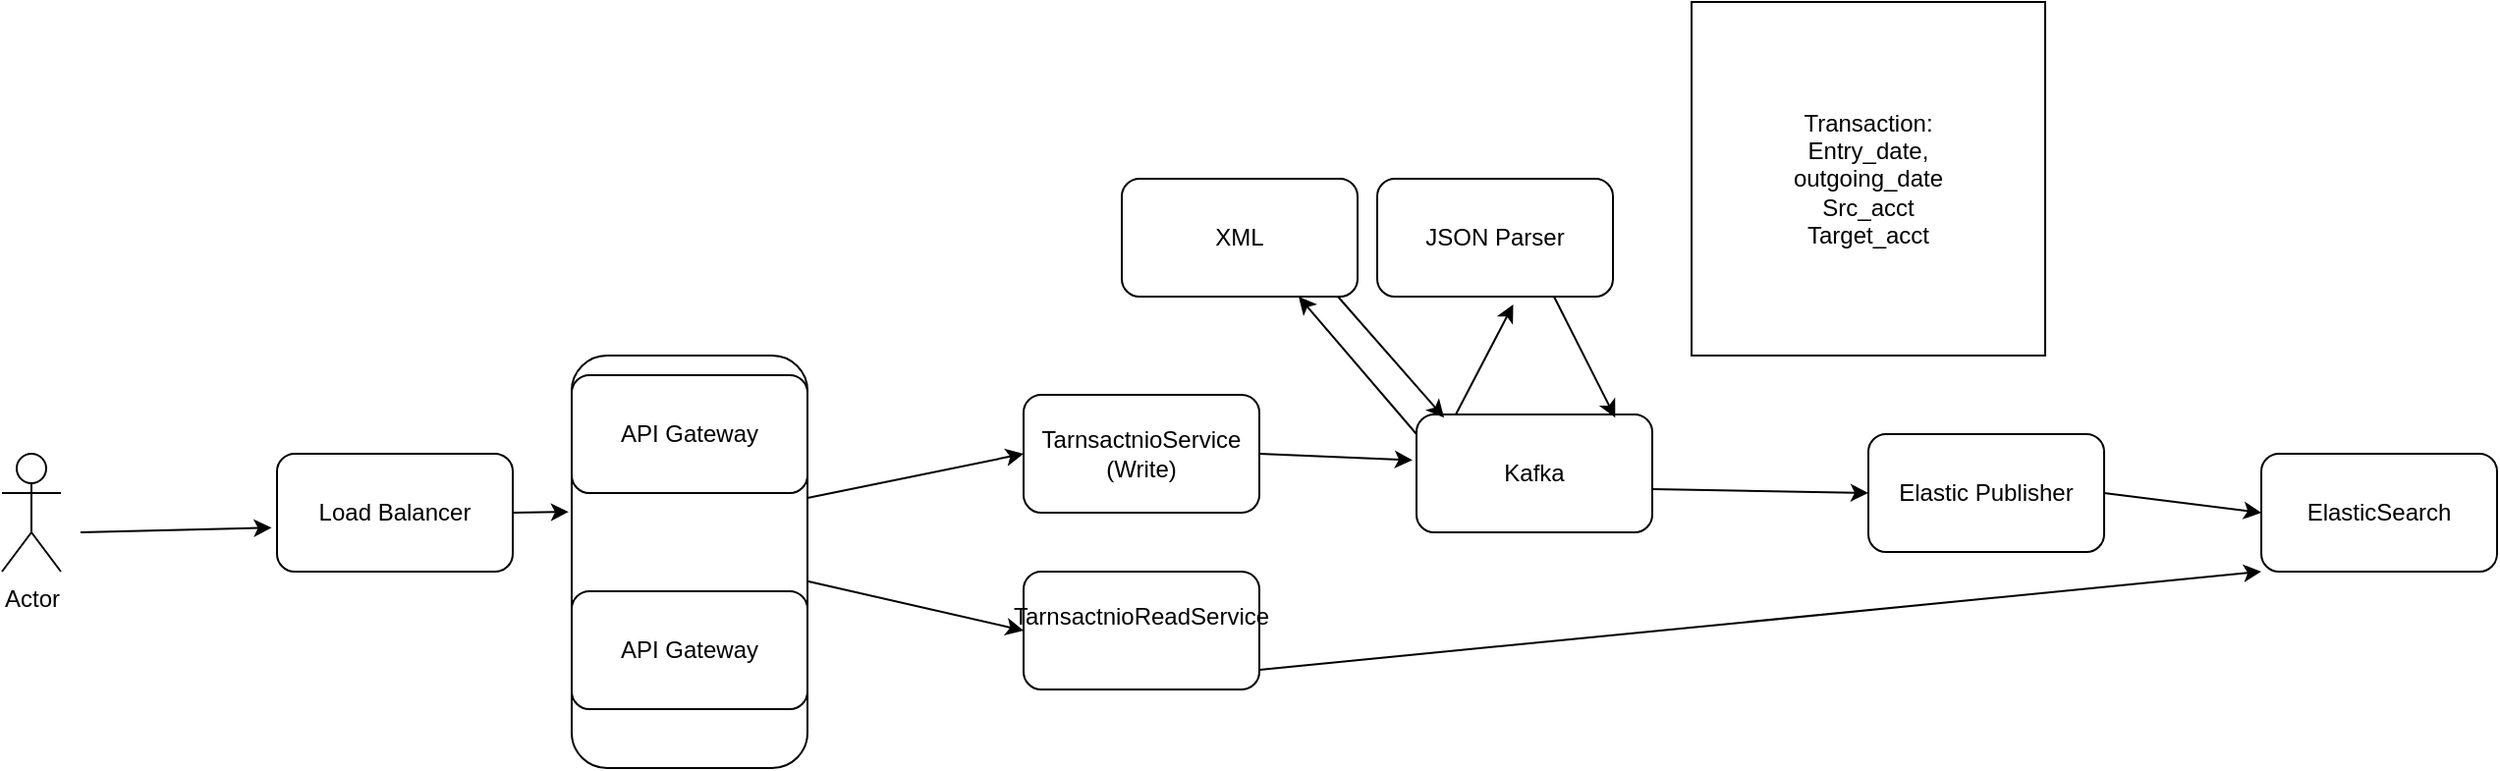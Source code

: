 <mxfile version="24.5.2" type="github">
  <diagram name="Page-1" id="C6PfTZYQSkMuTwpZSSdW">
    <mxGraphModel dx="1900" dy="522" grid="1" gridSize="10" guides="1" tooltips="1" connect="1" arrows="1" fold="1" page="1" pageScale="1" pageWidth="850" pageHeight="1100" math="0" shadow="0">
      <root>
        <mxCell id="0" />
        <mxCell id="1" parent="0" />
        <mxCell id="VFAvfn8NLfx5fy9ZW7HV-1" value="Transaction: &lt;br&gt;Entry_date, &lt;br&gt;outgoing_date&lt;br&gt;Src_acct&lt;br&gt;Target_acct" style="rounded=0;whiteSpace=wrap;html=1;" vertex="1" parent="1">
          <mxGeometry x="630" width="180" height="180" as="geometry" />
        </mxCell>
        <mxCell id="VFAvfn8NLfx5fy9ZW7HV-2" value="Kafka" style="rounded=1;whiteSpace=wrap;html=1;" vertex="1" parent="1">
          <mxGeometry x="490" y="210" width="120" height="60" as="geometry" />
        </mxCell>
        <mxCell id="VFAvfn8NLfx5fy9ZW7HV-4" value="" style="endArrow=classic;html=1;rounded=0;exitX=1;exitY=0.345;exitDx=0;exitDy=0;exitPerimeter=0;" edge="1" parent="1" source="VFAvfn8NLfx5fy9ZW7HV-18">
          <mxGeometry width="50" height="50" relative="1" as="geometry">
            <mxPoint x="190" y="260" as="sourcePoint" />
            <mxPoint x="290" y="230" as="targetPoint" />
          </mxGeometry>
        </mxCell>
        <mxCell id="VFAvfn8NLfx5fy9ZW7HV-5" value="ElasticSearch" style="rounded=1;whiteSpace=wrap;html=1;" vertex="1" parent="1">
          <mxGeometry x="920" y="230" width="120" height="60" as="geometry" />
        </mxCell>
        <mxCell id="VFAvfn8NLfx5fy9ZW7HV-6" value="" style="endArrow=classic;html=1;rounded=0;" edge="1" parent="1">
          <mxGeometry width="50" height="50" relative="1" as="geometry">
            <mxPoint x="610" y="248" as="sourcePoint" />
            <mxPoint x="720" y="250" as="targetPoint" />
          </mxGeometry>
        </mxCell>
        <mxCell id="VFAvfn8NLfx5fy9ZW7HV-12" value="TarnsactnioService&lt;div&gt;(Write)&lt;/div&gt;" style="rounded=1;whiteSpace=wrap;html=1;" vertex="1" parent="1">
          <mxGeometry x="290" y="200" width="120" height="60" as="geometry" />
        </mxCell>
        <mxCell id="VFAvfn8NLfx5fy9ZW7HV-14" value="TarnsactnioReadService&lt;div&gt;&lt;br&gt;&lt;/div&gt;" style="rounded=1;whiteSpace=wrap;html=1;" vertex="1" parent="1">
          <mxGeometry x="290" y="290" width="120" height="60" as="geometry" />
        </mxCell>
        <mxCell id="VFAvfn8NLfx5fy9ZW7HV-15" value="" style="endArrow=classic;html=1;rounded=0;entryX=0;entryY=1;entryDx=0;entryDy=0;" edge="1" parent="1" target="VFAvfn8NLfx5fy9ZW7HV-5">
          <mxGeometry width="50" height="50" relative="1" as="geometry">
            <mxPoint x="410" y="340" as="sourcePoint" />
            <mxPoint x="460" y="290" as="targetPoint" />
          </mxGeometry>
        </mxCell>
        <mxCell id="VFAvfn8NLfx5fy9ZW7HV-16" value="" style="endArrow=classic;html=1;rounded=0;exitX=1;exitY=0.547;exitDx=0;exitDy=0;exitPerimeter=0;entryX=0;entryY=0.5;entryDx=0;entryDy=0;" edge="1" parent="1" source="VFAvfn8NLfx5fy9ZW7HV-18" target="VFAvfn8NLfx5fy9ZW7HV-14">
          <mxGeometry width="50" height="50" relative="1" as="geometry">
            <mxPoint x="190" y="300" as="sourcePoint" />
            <mxPoint x="270" y="320" as="targetPoint" />
          </mxGeometry>
        </mxCell>
        <mxCell id="VFAvfn8NLfx5fy9ZW7HV-17" value="Load Balancer" style="rounded=1;whiteSpace=wrap;html=1;" vertex="1" parent="1">
          <mxGeometry x="-90" y="230" width="120" height="60" as="geometry" />
        </mxCell>
        <mxCell id="VFAvfn8NLfx5fy9ZW7HV-18" value="" style="rounded=1;whiteSpace=wrap;html=1;" vertex="1" parent="1">
          <mxGeometry x="60" y="180" width="120" height="210" as="geometry" />
        </mxCell>
        <mxCell id="VFAvfn8NLfx5fy9ZW7HV-19" value="" style="endArrow=classic;html=1;rounded=0;entryX=-0.013;entryY=0.379;entryDx=0;entryDy=0;entryPerimeter=0;" edge="1" parent="1" target="VFAvfn8NLfx5fy9ZW7HV-18">
          <mxGeometry width="50" height="50" relative="1" as="geometry">
            <mxPoint x="30" y="260" as="sourcePoint" />
            <mxPoint x="80" y="210" as="targetPoint" />
          </mxGeometry>
        </mxCell>
        <mxCell id="VFAvfn8NLfx5fy9ZW7HV-20" value="API Gateway" style="rounded=1;whiteSpace=wrap;html=1;" vertex="1" parent="1">
          <mxGeometry x="60" y="190" width="120" height="60" as="geometry" />
        </mxCell>
        <mxCell id="VFAvfn8NLfx5fy9ZW7HV-21" value="API Gateway" style="rounded=1;whiteSpace=wrap;html=1;" vertex="1" parent="1">
          <mxGeometry x="60" y="300" width="120" height="60" as="geometry" />
        </mxCell>
        <mxCell id="VFAvfn8NLfx5fy9ZW7HV-22" value="Actor" style="shape=umlActor;verticalLabelPosition=bottom;verticalAlign=top;html=1;outlineConnect=0;" vertex="1" parent="1">
          <mxGeometry x="-230" y="230" width="30" height="60" as="geometry" />
        </mxCell>
        <mxCell id="VFAvfn8NLfx5fy9ZW7HV-23" value="" style="endArrow=classic;html=1;rounded=0;entryX=-0.023;entryY=0.627;entryDx=0;entryDy=0;entryPerimeter=0;" edge="1" parent="1" target="VFAvfn8NLfx5fy9ZW7HV-17">
          <mxGeometry width="50" height="50" relative="1" as="geometry">
            <mxPoint x="-190" y="270" as="sourcePoint" />
            <mxPoint x="-140" y="220" as="targetPoint" />
          </mxGeometry>
        </mxCell>
        <mxCell id="VFAvfn8NLfx5fy9ZW7HV-24" value="JSON Parser" style="rounded=1;whiteSpace=wrap;html=1;" vertex="1" parent="1">
          <mxGeometry x="470" y="90" width="120" height="60" as="geometry" />
        </mxCell>
        <mxCell id="VFAvfn8NLfx5fy9ZW7HV-26" value="" style="endArrow=classic;html=1;rounded=0;entryX=-0.017;entryY=0.387;entryDx=0;entryDy=0;entryPerimeter=0;" edge="1" parent="1" target="VFAvfn8NLfx5fy9ZW7HV-2">
          <mxGeometry width="50" height="50" relative="1" as="geometry">
            <mxPoint x="410" y="230" as="sourcePoint" />
            <mxPoint x="460" y="180" as="targetPoint" />
          </mxGeometry>
        </mxCell>
        <mxCell id="VFAvfn8NLfx5fy9ZW7HV-27" value="" style="endArrow=classic;html=1;rounded=0;entryX=0.577;entryY=1.067;entryDx=0;entryDy=0;entryPerimeter=0;" edge="1" parent="1" target="VFAvfn8NLfx5fy9ZW7HV-24">
          <mxGeometry width="50" height="50" relative="1" as="geometry">
            <mxPoint x="510" y="210" as="sourcePoint" />
            <mxPoint x="560" y="160" as="targetPoint" />
          </mxGeometry>
        </mxCell>
        <mxCell id="VFAvfn8NLfx5fy9ZW7HV-28" value="" style="endArrow=classic;html=1;rounded=0;entryX=0.843;entryY=0.027;entryDx=0;entryDy=0;entryPerimeter=0;" edge="1" parent="1" target="VFAvfn8NLfx5fy9ZW7HV-2">
          <mxGeometry width="50" height="50" relative="1" as="geometry">
            <mxPoint x="560" y="150" as="sourcePoint" />
            <mxPoint x="610" y="100" as="targetPoint" />
          </mxGeometry>
        </mxCell>
        <mxCell id="VFAvfn8NLfx5fy9ZW7HV-29" value="XML" style="rounded=1;whiteSpace=wrap;html=1;" vertex="1" parent="1">
          <mxGeometry x="340" y="90" width="120" height="60" as="geometry" />
        </mxCell>
        <mxCell id="VFAvfn8NLfx5fy9ZW7HV-30" value="" style="endArrow=classic;html=1;rounded=0;entryX=0.75;entryY=1;entryDx=0;entryDy=0;" edge="1" parent="1" target="VFAvfn8NLfx5fy9ZW7HV-29">
          <mxGeometry width="50" height="50" relative="1" as="geometry">
            <mxPoint x="490" y="220" as="sourcePoint" />
            <mxPoint x="540" y="170" as="targetPoint" />
          </mxGeometry>
        </mxCell>
        <mxCell id="VFAvfn8NLfx5fy9ZW7HV-31" value="" style="endArrow=classic;html=1;rounded=0;entryX=0.117;entryY=0.027;entryDx=0;entryDy=0;entryPerimeter=0;" edge="1" parent="1" target="VFAvfn8NLfx5fy9ZW7HV-2">
          <mxGeometry width="50" height="50" relative="1" as="geometry">
            <mxPoint x="450" y="150" as="sourcePoint" />
            <mxPoint x="500" y="100" as="targetPoint" />
          </mxGeometry>
        </mxCell>
        <mxCell id="VFAvfn8NLfx5fy9ZW7HV-32" value="Elastic Publisher" style="rounded=1;whiteSpace=wrap;html=1;" vertex="1" parent="1">
          <mxGeometry x="720" y="220" width="120" height="60" as="geometry" />
        </mxCell>
        <mxCell id="VFAvfn8NLfx5fy9ZW7HV-33" value="" style="endArrow=classic;html=1;rounded=0;entryX=0;entryY=0.5;entryDx=0;entryDy=0;" edge="1" parent="1" target="VFAvfn8NLfx5fy9ZW7HV-5">
          <mxGeometry width="50" height="50" relative="1" as="geometry">
            <mxPoint x="840" y="250" as="sourcePoint" />
            <mxPoint x="890" y="200" as="targetPoint" />
          </mxGeometry>
        </mxCell>
      </root>
    </mxGraphModel>
  </diagram>
</mxfile>
